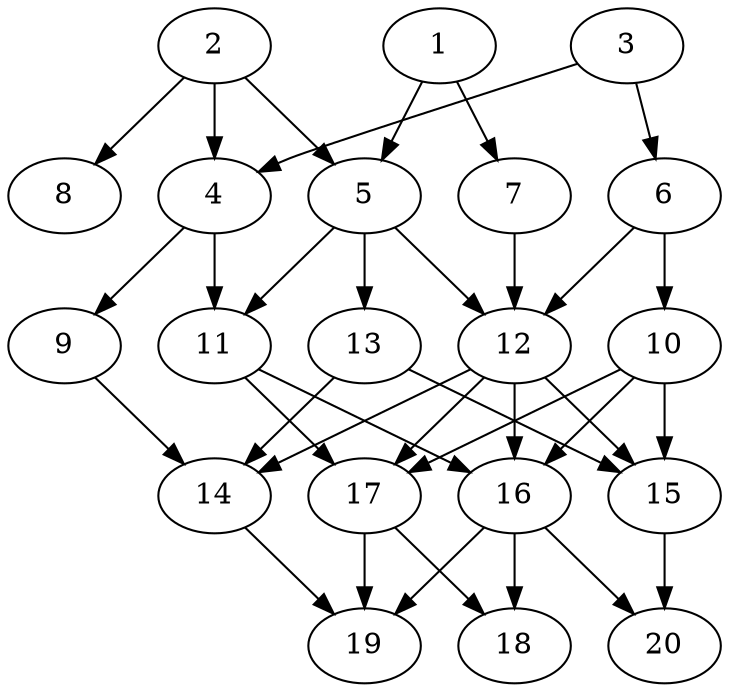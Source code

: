 // DAG automatically generated by daggen at Fri Jul 22 09:13:39 2022
// ./daggen --dot -n 20 --ccr 0.5 --fat 0.5 --regular 0.5 --density 0.6
digraph G {
  1 [compute_size="549755813888", trans_size="997244", result_size="91136", ram="24314064",alpha="0.10"]
  1 -> 5 [size ="91136"]
  1 -> 7 [size ="91136"]
  2 [compute_size="28991029248", trans_size="203653", result_size="29696", ram="31112782",alpha="0.09"]
  2 -> 4 [size ="29696"]
  2 -> 5 [size ="29696"]
  2 -> 8 [size ="29696"]
  3 [compute_size="24208065774", trans_size="284575", result_size="91136", ram="39144796",alpha="0.20"]
  3 -> 4 [size ="91136"]
  3 -> 6 [size ="91136"]
  4 [compute_size="761022219516", trans_size="327535", result_size="91136", ram="18456142",alpha="0.17"]
  4 -> 9 [size ="91136"]
  4 -> 11 [size ="91136"]
  5 [compute_size="782757789696", trans_size="109764", result_size="54272", ram="18623596",alpha="0.18"]
  5 -> 11 [size ="54272"]
  5 -> 12 [size ="54272"]
  5 -> 13 [size ="54272"]
  6 [compute_size="12231417384", trans_size="744762", result_size="91136", ram="20398254",alpha="0.18"]
  6 -> 10 [size ="91136"]
  6 -> 12 [size ="91136"]
  7 [compute_size="614809271406", trans_size="818790", result_size="9216", ram="9382681",alpha="0.11"]
  7 -> 12 [size ="9216"]
  8 [compute_size="782757789696", trans_size="177653", result_size="0", ram="47363156",alpha="0.12"]
  9 [compute_size="8589934592", trans_size="863078", result_size="70656", ram="41029936",alpha="0.03"]
  9 -> 14 [size ="70656"]
  10 [compute_size="5080987124", trans_size="799782", result_size="9216", ram="23114672",alpha="0.07"]
  10 -> 15 [size ="9216"]
  10 -> 16 [size ="9216"]
  10 -> 17 [size ="9216"]
  11 [compute_size="549755813888", trans_size="364375", result_size="91136", ram="47922592",alpha="0.10"]
  11 -> 16 [size ="91136"]
  11 -> 17 [size ="91136"]
  12 [compute_size="5125070136", trans_size="460821", result_size="74752", ram="41975820",alpha="0.02"]
  12 -> 14 [size ="74752"]
  12 -> 15 [size ="74752"]
  12 -> 16 [size ="74752"]
  12 -> 17 [size ="74752"]
  13 [compute_size="885328667600", trans_size="946040", result_size="91136", ram="9965915",alpha="0.10"]
  13 -> 14 [size ="91136"]
  13 -> 15 [size ="91136"]
  14 [compute_size="5280436382", trans_size="449251", result_size="74752", ram="34424396",alpha="0.18"]
  14 -> 19 [size ="74752"]
  15 [compute_size="231928233984", trans_size="865007", result_size="13312", ram="18592644",alpha="0.06"]
  15 -> 20 [size ="13312"]
  16 [compute_size="6141676448", trans_size="50610", result_size="74752", ram="40789860",alpha="0.06"]
  16 -> 18 [size ="74752"]
  16 -> 19 [size ="74752"]
  16 -> 20 [size ="74752"]
  17 [compute_size="782757789696", trans_size="845817", result_size="54272", ram="13021147",alpha="0.10"]
  17 -> 18 [size ="54272"]
  17 -> 19 [size ="54272"]
  18 [compute_size="8589934592", trans_size="383469", result_size="0", ram="4527418",alpha="0.16"]
  19 [compute_size="6045316147", trans_size="1032690", result_size="0", ram="35651948",alpha="0.15"]
  20 [compute_size="637831091456", trans_size="443722", result_size="0", ram="5125045",alpha="0.10"]
}